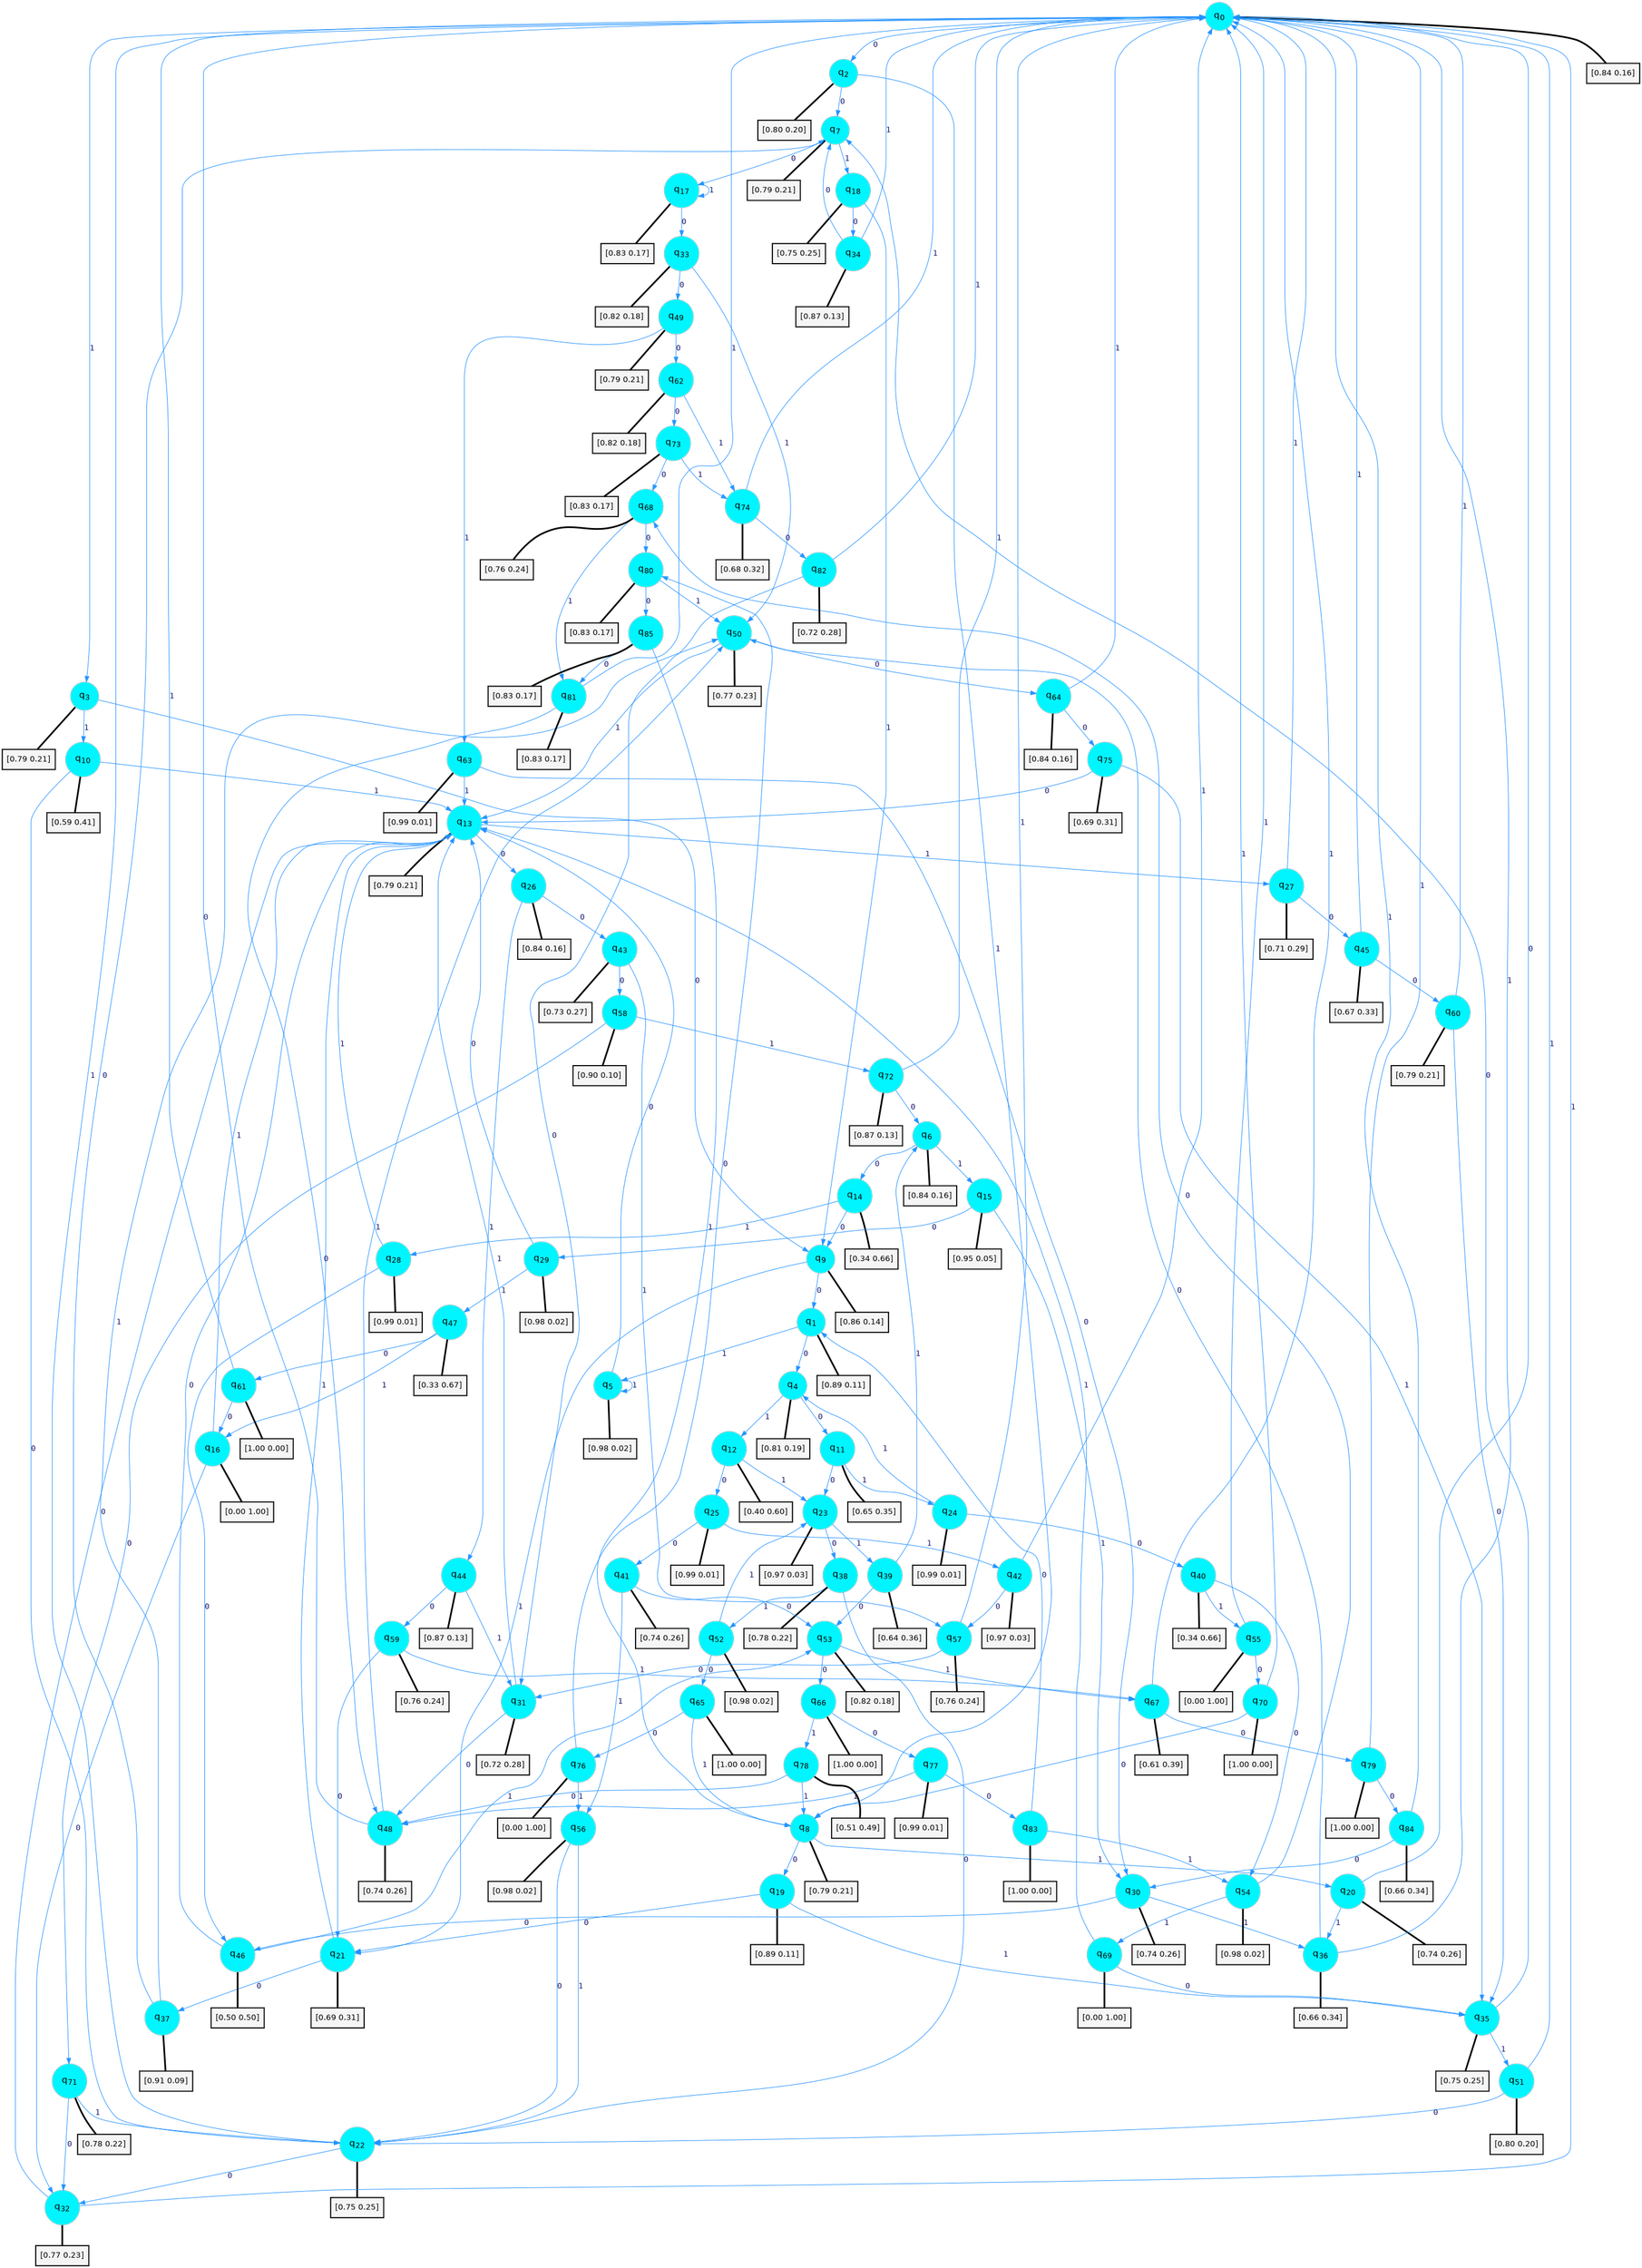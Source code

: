 digraph G {
graph [
bgcolor=transparent, dpi=300, rankdir=TD, size="40,25"];
node [
color=gray, fillcolor=turquoise1, fontcolor=black, fontname=Helvetica, fontsize=16, fontweight=bold, shape=circle, style=filled];
edge [
arrowsize=1, color=dodgerblue1, fontcolor=midnightblue, fontname=courier, fontweight=bold, penwidth=1, style=solid, weight=20];
0[label=<q<SUB>0</SUB>>];
1[label=<q<SUB>1</SUB>>];
2[label=<q<SUB>2</SUB>>];
3[label=<q<SUB>3</SUB>>];
4[label=<q<SUB>4</SUB>>];
5[label=<q<SUB>5</SUB>>];
6[label=<q<SUB>6</SUB>>];
7[label=<q<SUB>7</SUB>>];
8[label=<q<SUB>8</SUB>>];
9[label=<q<SUB>9</SUB>>];
10[label=<q<SUB>10</SUB>>];
11[label=<q<SUB>11</SUB>>];
12[label=<q<SUB>12</SUB>>];
13[label=<q<SUB>13</SUB>>];
14[label=<q<SUB>14</SUB>>];
15[label=<q<SUB>15</SUB>>];
16[label=<q<SUB>16</SUB>>];
17[label=<q<SUB>17</SUB>>];
18[label=<q<SUB>18</SUB>>];
19[label=<q<SUB>19</SUB>>];
20[label=<q<SUB>20</SUB>>];
21[label=<q<SUB>21</SUB>>];
22[label=<q<SUB>22</SUB>>];
23[label=<q<SUB>23</SUB>>];
24[label=<q<SUB>24</SUB>>];
25[label=<q<SUB>25</SUB>>];
26[label=<q<SUB>26</SUB>>];
27[label=<q<SUB>27</SUB>>];
28[label=<q<SUB>28</SUB>>];
29[label=<q<SUB>29</SUB>>];
30[label=<q<SUB>30</SUB>>];
31[label=<q<SUB>31</SUB>>];
32[label=<q<SUB>32</SUB>>];
33[label=<q<SUB>33</SUB>>];
34[label=<q<SUB>34</SUB>>];
35[label=<q<SUB>35</SUB>>];
36[label=<q<SUB>36</SUB>>];
37[label=<q<SUB>37</SUB>>];
38[label=<q<SUB>38</SUB>>];
39[label=<q<SUB>39</SUB>>];
40[label=<q<SUB>40</SUB>>];
41[label=<q<SUB>41</SUB>>];
42[label=<q<SUB>42</SUB>>];
43[label=<q<SUB>43</SUB>>];
44[label=<q<SUB>44</SUB>>];
45[label=<q<SUB>45</SUB>>];
46[label=<q<SUB>46</SUB>>];
47[label=<q<SUB>47</SUB>>];
48[label=<q<SUB>48</SUB>>];
49[label=<q<SUB>49</SUB>>];
50[label=<q<SUB>50</SUB>>];
51[label=<q<SUB>51</SUB>>];
52[label=<q<SUB>52</SUB>>];
53[label=<q<SUB>53</SUB>>];
54[label=<q<SUB>54</SUB>>];
55[label=<q<SUB>55</SUB>>];
56[label=<q<SUB>56</SUB>>];
57[label=<q<SUB>57</SUB>>];
58[label=<q<SUB>58</SUB>>];
59[label=<q<SUB>59</SUB>>];
60[label=<q<SUB>60</SUB>>];
61[label=<q<SUB>61</SUB>>];
62[label=<q<SUB>62</SUB>>];
63[label=<q<SUB>63</SUB>>];
64[label=<q<SUB>64</SUB>>];
65[label=<q<SUB>65</SUB>>];
66[label=<q<SUB>66</SUB>>];
67[label=<q<SUB>67</SUB>>];
68[label=<q<SUB>68</SUB>>];
69[label=<q<SUB>69</SUB>>];
70[label=<q<SUB>70</SUB>>];
71[label=<q<SUB>71</SUB>>];
72[label=<q<SUB>72</SUB>>];
73[label=<q<SUB>73</SUB>>];
74[label=<q<SUB>74</SUB>>];
75[label=<q<SUB>75</SUB>>];
76[label=<q<SUB>76</SUB>>];
77[label=<q<SUB>77</SUB>>];
78[label=<q<SUB>78</SUB>>];
79[label=<q<SUB>79</SUB>>];
80[label=<q<SUB>80</SUB>>];
81[label=<q<SUB>81</SUB>>];
82[label=<q<SUB>82</SUB>>];
83[label=<q<SUB>83</SUB>>];
84[label=<q<SUB>84</SUB>>];
85[label=<q<SUB>85</SUB>>];
86[label="[0.84 0.16]", shape=box,fontcolor=black, fontname=Helvetica, fontsize=14, penwidth=2, fillcolor=whitesmoke,color=black];
87[label="[0.89 0.11]", shape=box,fontcolor=black, fontname=Helvetica, fontsize=14, penwidth=2, fillcolor=whitesmoke,color=black];
88[label="[0.80 0.20]", shape=box,fontcolor=black, fontname=Helvetica, fontsize=14, penwidth=2, fillcolor=whitesmoke,color=black];
89[label="[0.79 0.21]", shape=box,fontcolor=black, fontname=Helvetica, fontsize=14, penwidth=2, fillcolor=whitesmoke,color=black];
90[label="[0.81 0.19]", shape=box,fontcolor=black, fontname=Helvetica, fontsize=14, penwidth=2, fillcolor=whitesmoke,color=black];
91[label="[0.98 0.02]", shape=box,fontcolor=black, fontname=Helvetica, fontsize=14, penwidth=2, fillcolor=whitesmoke,color=black];
92[label="[0.84 0.16]", shape=box,fontcolor=black, fontname=Helvetica, fontsize=14, penwidth=2, fillcolor=whitesmoke,color=black];
93[label="[0.79 0.21]", shape=box,fontcolor=black, fontname=Helvetica, fontsize=14, penwidth=2, fillcolor=whitesmoke,color=black];
94[label="[0.79 0.21]", shape=box,fontcolor=black, fontname=Helvetica, fontsize=14, penwidth=2, fillcolor=whitesmoke,color=black];
95[label="[0.86 0.14]", shape=box,fontcolor=black, fontname=Helvetica, fontsize=14, penwidth=2, fillcolor=whitesmoke,color=black];
96[label="[0.59 0.41]", shape=box,fontcolor=black, fontname=Helvetica, fontsize=14, penwidth=2, fillcolor=whitesmoke,color=black];
97[label="[0.65 0.35]", shape=box,fontcolor=black, fontname=Helvetica, fontsize=14, penwidth=2, fillcolor=whitesmoke,color=black];
98[label="[0.40 0.60]", shape=box,fontcolor=black, fontname=Helvetica, fontsize=14, penwidth=2, fillcolor=whitesmoke,color=black];
99[label="[0.79 0.21]", shape=box,fontcolor=black, fontname=Helvetica, fontsize=14, penwidth=2, fillcolor=whitesmoke,color=black];
100[label="[0.34 0.66]", shape=box,fontcolor=black, fontname=Helvetica, fontsize=14, penwidth=2, fillcolor=whitesmoke,color=black];
101[label="[0.95 0.05]", shape=box,fontcolor=black, fontname=Helvetica, fontsize=14, penwidth=2, fillcolor=whitesmoke,color=black];
102[label="[0.00 1.00]", shape=box,fontcolor=black, fontname=Helvetica, fontsize=14, penwidth=2, fillcolor=whitesmoke,color=black];
103[label="[0.83 0.17]", shape=box,fontcolor=black, fontname=Helvetica, fontsize=14, penwidth=2, fillcolor=whitesmoke,color=black];
104[label="[0.75 0.25]", shape=box,fontcolor=black, fontname=Helvetica, fontsize=14, penwidth=2, fillcolor=whitesmoke,color=black];
105[label="[0.89 0.11]", shape=box,fontcolor=black, fontname=Helvetica, fontsize=14, penwidth=2, fillcolor=whitesmoke,color=black];
106[label="[0.74 0.26]", shape=box,fontcolor=black, fontname=Helvetica, fontsize=14, penwidth=2, fillcolor=whitesmoke,color=black];
107[label="[0.69 0.31]", shape=box,fontcolor=black, fontname=Helvetica, fontsize=14, penwidth=2, fillcolor=whitesmoke,color=black];
108[label="[0.75 0.25]", shape=box,fontcolor=black, fontname=Helvetica, fontsize=14, penwidth=2, fillcolor=whitesmoke,color=black];
109[label="[0.97 0.03]", shape=box,fontcolor=black, fontname=Helvetica, fontsize=14, penwidth=2, fillcolor=whitesmoke,color=black];
110[label="[0.99 0.01]", shape=box,fontcolor=black, fontname=Helvetica, fontsize=14, penwidth=2, fillcolor=whitesmoke,color=black];
111[label="[0.99 0.01]", shape=box,fontcolor=black, fontname=Helvetica, fontsize=14, penwidth=2, fillcolor=whitesmoke,color=black];
112[label="[0.84 0.16]", shape=box,fontcolor=black, fontname=Helvetica, fontsize=14, penwidth=2, fillcolor=whitesmoke,color=black];
113[label="[0.71 0.29]", shape=box,fontcolor=black, fontname=Helvetica, fontsize=14, penwidth=2, fillcolor=whitesmoke,color=black];
114[label="[0.99 0.01]", shape=box,fontcolor=black, fontname=Helvetica, fontsize=14, penwidth=2, fillcolor=whitesmoke,color=black];
115[label="[0.98 0.02]", shape=box,fontcolor=black, fontname=Helvetica, fontsize=14, penwidth=2, fillcolor=whitesmoke,color=black];
116[label="[0.74 0.26]", shape=box,fontcolor=black, fontname=Helvetica, fontsize=14, penwidth=2, fillcolor=whitesmoke,color=black];
117[label="[0.72 0.28]", shape=box,fontcolor=black, fontname=Helvetica, fontsize=14, penwidth=2, fillcolor=whitesmoke,color=black];
118[label="[0.77 0.23]", shape=box,fontcolor=black, fontname=Helvetica, fontsize=14, penwidth=2, fillcolor=whitesmoke,color=black];
119[label="[0.82 0.18]", shape=box,fontcolor=black, fontname=Helvetica, fontsize=14, penwidth=2, fillcolor=whitesmoke,color=black];
120[label="[0.87 0.13]", shape=box,fontcolor=black, fontname=Helvetica, fontsize=14, penwidth=2, fillcolor=whitesmoke,color=black];
121[label="[0.75 0.25]", shape=box,fontcolor=black, fontname=Helvetica, fontsize=14, penwidth=2, fillcolor=whitesmoke,color=black];
122[label="[0.66 0.34]", shape=box,fontcolor=black, fontname=Helvetica, fontsize=14, penwidth=2, fillcolor=whitesmoke,color=black];
123[label="[0.91 0.09]", shape=box,fontcolor=black, fontname=Helvetica, fontsize=14, penwidth=2, fillcolor=whitesmoke,color=black];
124[label="[0.78 0.22]", shape=box,fontcolor=black, fontname=Helvetica, fontsize=14, penwidth=2, fillcolor=whitesmoke,color=black];
125[label="[0.64 0.36]", shape=box,fontcolor=black, fontname=Helvetica, fontsize=14, penwidth=2, fillcolor=whitesmoke,color=black];
126[label="[0.34 0.66]", shape=box,fontcolor=black, fontname=Helvetica, fontsize=14, penwidth=2, fillcolor=whitesmoke,color=black];
127[label="[0.74 0.26]", shape=box,fontcolor=black, fontname=Helvetica, fontsize=14, penwidth=2, fillcolor=whitesmoke,color=black];
128[label="[0.97 0.03]", shape=box,fontcolor=black, fontname=Helvetica, fontsize=14, penwidth=2, fillcolor=whitesmoke,color=black];
129[label="[0.73 0.27]", shape=box,fontcolor=black, fontname=Helvetica, fontsize=14, penwidth=2, fillcolor=whitesmoke,color=black];
130[label="[0.87 0.13]", shape=box,fontcolor=black, fontname=Helvetica, fontsize=14, penwidth=2, fillcolor=whitesmoke,color=black];
131[label="[0.67 0.33]", shape=box,fontcolor=black, fontname=Helvetica, fontsize=14, penwidth=2, fillcolor=whitesmoke,color=black];
132[label="[0.50 0.50]", shape=box,fontcolor=black, fontname=Helvetica, fontsize=14, penwidth=2, fillcolor=whitesmoke,color=black];
133[label="[0.33 0.67]", shape=box,fontcolor=black, fontname=Helvetica, fontsize=14, penwidth=2, fillcolor=whitesmoke,color=black];
134[label="[0.74 0.26]", shape=box,fontcolor=black, fontname=Helvetica, fontsize=14, penwidth=2, fillcolor=whitesmoke,color=black];
135[label="[0.79 0.21]", shape=box,fontcolor=black, fontname=Helvetica, fontsize=14, penwidth=2, fillcolor=whitesmoke,color=black];
136[label="[0.77 0.23]", shape=box,fontcolor=black, fontname=Helvetica, fontsize=14, penwidth=2, fillcolor=whitesmoke,color=black];
137[label="[0.80 0.20]", shape=box,fontcolor=black, fontname=Helvetica, fontsize=14, penwidth=2, fillcolor=whitesmoke,color=black];
138[label="[0.98 0.02]", shape=box,fontcolor=black, fontname=Helvetica, fontsize=14, penwidth=2, fillcolor=whitesmoke,color=black];
139[label="[0.82 0.18]", shape=box,fontcolor=black, fontname=Helvetica, fontsize=14, penwidth=2, fillcolor=whitesmoke,color=black];
140[label="[0.98 0.02]", shape=box,fontcolor=black, fontname=Helvetica, fontsize=14, penwidth=2, fillcolor=whitesmoke,color=black];
141[label="[0.00 1.00]", shape=box,fontcolor=black, fontname=Helvetica, fontsize=14, penwidth=2, fillcolor=whitesmoke,color=black];
142[label="[0.98 0.02]", shape=box,fontcolor=black, fontname=Helvetica, fontsize=14, penwidth=2, fillcolor=whitesmoke,color=black];
143[label="[0.76 0.24]", shape=box,fontcolor=black, fontname=Helvetica, fontsize=14, penwidth=2, fillcolor=whitesmoke,color=black];
144[label="[0.90 0.10]", shape=box,fontcolor=black, fontname=Helvetica, fontsize=14, penwidth=2, fillcolor=whitesmoke,color=black];
145[label="[0.76 0.24]", shape=box,fontcolor=black, fontname=Helvetica, fontsize=14, penwidth=2, fillcolor=whitesmoke,color=black];
146[label="[0.79 0.21]", shape=box,fontcolor=black, fontname=Helvetica, fontsize=14, penwidth=2, fillcolor=whitesmoke,color=black];
147[label="[1.00 0.00]", shape=box,fontcolor=black, fontname=Helvetica, fontsize=14, penwidth=2, fillcolor=whitesmoke,color=black];
148[label="[0.82 0.18]", shape=box,fontcolor=black, fontname=Helvetica, fontsize=14, penwidth=2, fillcolor=whitesmoke,color=black];
149[label="[0.99 0.01]", shape=box,fontcolor=black, fontname=Helvetica, fontsize=14, penwidth=2, fillcolor=whitesmoke,color=black];
150[label="[0.84 0.16]", shape=box,fontcolor=black, fontname=Helvetica, fontsize=14, penwidth=2, fillcolor=whitesmoke,color=black];
151[label="[1.00 0.00]", shape=box,fontcolor=black, fontname=Helvetica, fontsize=14, penwidth=2, fillcolor=whitesmoke,color=black];
152[label="[1.00 0.00]", shape=box,fontcolor=black, fontname=Helvetica, fontsize=14, penwidth=2, fillcolor=whitesmoke,color=black];
153[label="[0.61 0.39]", shape=box,fontcolor=black, fontname=Helvetica, fontsize=14, penwidth=2, fillcolor=whitesmoke,color=black];
154[label="[0.76 0.24]", shape=box,fontcolor=black, fontname=Helvetica, fontsize=14, penwidth=2, fillcolor=whitesmoke,color=black];
155[label="[0.00 1.00]", shape=box,fontcolor=black, fontname=Helvetica, fontsize=14, penwidth=2, fillcolor=whitesmoke,color=black];
156[label="[1.00 0.00]", shape=box,fontcolor=black, fontname=Helvetica, fontsize=14, penwidth=2, fillcolor=whitesmoke,color=black];
157[label="[0.78 0.22]", shape=box,fontcolor=black, fontname=Helvetica, fontsize=14, penwidth=2, fillcolor=whitesmoke,color=black];
158[label="[0.87 0.13]", shape=box,fontcolor=black, fontname=Helvetica, fontsize=14, penwidth=2, fillcolor=whitesmoke,color=black];
159[label="[0.83 0.17]", shape=box,fontcolor=black, fontname=Helvetica, fontsize=14, penwidth=2, fillcolor=whitesmoke,color=black];
160[label="[0.68 0.32]", shape=box,fontcolor=black, fontname=Helvetica, fontsize=14, penwidth=2, fillcolor=whitesmoke,color=black];
161[label="[0.69 0.31]", shape=box,fontcolor=black, fontname=Helvetica, fontsize=14, penwidth=2, fillcolor=whitesmoke,color=black];
162[label="[0.00 1.00]", shape=box,fontcolor=black, fontname=Helvetica, fontsize=14, penwidth=2, fillcolor=whitesmoke,color=black];
163[label="[0.99 0.01]", shape=box,fontcolor=black, fontname=Helvetica, fontsize=14, penwidth=2, fillcolor=whitesmoke,color=black];
164[label="[0.51 0.49]", shape=box,fontcolor=black, fontname=Helvetica, fontsize=14, penwidth=2, fillcolor=whitesmoke,color=black];
165[label="[1.00 0.00]", shape=box,fontcolor=black, fontname=Helvetica, fontsize=14, penwidth=2, fillcolor=whitesmoke,color=black];
166[label="[0.83 0.17]", shape=box,fontcolor=black, fontname=Helvetica, fontsize=14, penwidth=2, fillcolor=whitesmoke,color=black];
167[label="[0.83 0.17]", shape=box,fontcolor=black, fontname=Helvetica, fontsize=14, penwidth=2, fillcolor=whitesmoke,color=black];
168[label="[0.72 0.28]", shape=box,fontcolor=black, fontname=Helvetica, fontsize=14, penwidth=2, fillcolor=whitesmoke,color=black];
169[label="[1.00 0.00]", shape=box,fontcolor=black, fontname=Helvetica, fontsize=14, penwidth=2, fillcolor=whitesmoke,color=black];
170[label="[0.66 0.34]", shape=box,fontcolor=black, fontname=Helvetica, fontsize=14, penwidth=2, fillcolor=whitesmoke,color=black];
171[label="[0.83 0.17]", shape=box,fontcolor=black, fontname=Helvetica, fontsize=14, penwidth=2, fillcolor=whitesmoke,color=black];
0->2 [label=0];
0->3 [label=1];
0->86 [arrowhead=none, penwidth=3,color=black];
1->4 [label=0];
1->5 [label=1];
1->87 [arrowhead=none, penwidth=3,color=black];
2->7 [label=0];
2->8 [label=1];
2->88 [arrowhead=none, penwidth=3,color=black];
3->9 [label=0];
3->10 [label=1];
3->89 [arrowhead=none, penwidth=3,color=black];
4->11 [label=0];
4->12 [label=1];
4->90 [arrowhead=none, penwidth=3,color=black];
5->13 [label=0];
5->5 [label=1];
5->91 [arrowhead=none, penwidth=3,color=black];
6->14 [label=0];
6->15 [label=1];
6->92 [arrowhead=none, penwidth=3,color=black];
7->17 [label=0];
7->18 [label=1];
7->93 [arrowhead=none, penwidth=3,color=black];
8->19 [label=0];
8->20 [label=1];
8->94 [arrowhead=none, penwidth=3,color=black];
9->1 [label=0];
9->21 [label=1];
9->95 [arrowhead=none, penwidth=3,color=black];
10->22 [label=0];
10->13 [label=1];
10->96 [arrowhead=none, penwidth=3,color=black];
11->23 [label=0];
11->24 [label=1];
11->97 [arrowhead=none, penwidth=3,color=black];
12->25 [label=0];
12->23 [label=1];
12->98 [arrowhead=none, penwidth=3,color=black];
13->26 [label=0];
13->27 [label=1];
13->99 [arrowhead=none, penwidth=3,color=black];
14->9 [label=0];
14->28 [label=1];
14->100 [arrowhead=none, penwidth=3,color=black];
15->29 [label=0];
15->30 [label=1];
15->101 [arrowhead=none, penwidth=3,color=black];
16->32 [label=0];
16->13 [label=1];
16->102 [arrowhead=none, penwidth=3,color=black];
17->33 [label=0];
17->17 [label=1];
17->103 [arrowhead=none, penwidth=3,color=black];
18->34 [label=0];
18->9 [label=1];
18->104 [arrowhead=none, penwidth=3,color=black];
19->21 [label=0];
19->35 [label=1];
19->105 [arrowhead=none, penwidth=3,color=black];
20->0 [label=0];
20->36 [label=1];
20->106 [arrowhead=none, penwidth=3,color=black];
21->37 [label=0];
21->13 [label=1];
21->107 [arrowhead=none, penwidth=3,color=black];
22->32 [label=0];
22->0 [label=1];
22->108 [arrowhead=none, penwidth=3,color=black];
23->38 [label=0];
23->39 [label=1];
23->109 [arrowhead=none, penwidth=3,color=black];
24->40 [label=0];
24->4 [label=1];
24->110 [arrowhead=none, penwidth=3,color=black];
25->41 [label=0];
25->42 [label=1];
25->111 [arrowhead=none, penwidth=3,color=black];
26->43 [label=0];
26->44 [label=1];
26->112 [arrowhead=none, penwidth=3,color=black];
27->45 [label=0];
27->0 [label=1];
27->113 [arrowhead=none, penwidth=3,color=black];
28->46 [label=0];
28->13 [label=1];
28->114 [arrowhead=none, penwidth=3,color=black];
29->13 [label=0];
29->47 [label=1];
29->115 [arrowhead=none, penwidth=3,color=black];
30->46 [label=0];
30->36 [label=1];
30->116 [arrowhead=none, penwidth=3,color=black];
31->48 [label=0];
31->13 [label=1];
31->117 [arrowhead=none, penwidth=3,color=black];
32->13 [label=0];
32->0 [label=1];
32->118 [arrowhead=none, penwidth=3,color=black];
33->49 [label=0];
33->50 [label=1];
33->119 [arrowhead=none, penwidth=3,color=black];
34->7 [label=0];
34->0 [label=1];
34->120 [arrowhead=none, penwidth=3,color=black];
35->7 [label=0];
35->51 [label=1];
35->121 [arrowhead=none, penwidth=3,color=black];
36->50 [label=0];
36->0 [label=1];
36->122 [arrowhead=none, penwidth=3,color=black];
37->7 [label=0];
37->50 [label=1];
37->123 [arrowhead=none, penwidth=3,color=black];
38->22 [label=0];
38->52 [label=1];
38->124 [arrowhead=none, penwidth=3,color=black];
39->53 [label=0];
39->6 [label=1];
39->125 [arrowhead=none, penwidth=3,color=black];
40->54 [label=0];
40->55 [label=1];
40->126 [arrowhead=none, penwidth=3,color=black];
41->53 [label=0];
41->56 [label=1];
41->127 [arrowhead=none, penwidth=3,color=black];
42->57 [label=0];
42->0 [label=1];
42->128 [arrowhead=none, penwidth=3,color=black];
43->58 [label=0];
43->57 [label=1];
43->129 [arrowhead=none, penwidth=3,color=black];
44->59 [label=0];
44->31 [label=1];
44->130 [arrowhead=none, penwidth=3,color=black];
45->60 [label=0];
45->0 [label=1];
45->131 [arrowhead=none, penwidth=3,color=black];
46->13 [label=0];
46->53 [label=1];
46->132 [arrowhead=none, penwidth=3,color=black];
47->61 [label=0];
47->16 [label=1];
47->133 [arrowhead=none, penwidth=3,color=black];
48->0 [label=0];
48->50 [label=1];
48->134 [arrowhead=none, penwidth=3,color=black];
49->62 [label=0];
49->63 [label=1];
49->135 [arrowhead=none, penwidth=3,color=black];
50->64 [label=0];
50->13 [label=1];
50->136 [arrowhead=none, penwidth=3,color=black];
51->22 [label=0];
51->0 [label=1];
51->137 [arrowhead=none, penwidth=3,color=black];
52->65 [label=0];
52->23 [label=1];
52->138 [arrowhead=none, penwidth=3,color=black];
53->66 [label=0];
53->67 [label=1];
53->139 [arrowhead=none, penwidth=3,color=black];
54->68 [label=0];
54->69 [label=1];
54->140 [arrowhead=none, penwidth=3,color=black];
55->70 [label=0];
55->0 [label=1];
55->141 [arrowhead=none, penwidth=3,color=black];
56->22 [label=0];
56->22 [label=1];
56->142 [arrowhead=none, penwidth=3,color=black];
57->31 [label=0];
57->0 [label=1];
57->143 [arrowhead=none, penwidth=3,color=black];
58->71 [label=0];
58->72 [label=1];
58->144 [arrowhead=none, penwidth=3,color=black];
59->21 [label=0];
59->67 [label=1];
59->145 [arrowhead=none, penwidth=3,color=black];
60->35 [label=0];
60->0 [label=1];
60->146 [arrowhead=none, penwidth=3,color=black];
61->16 [label=0];
61->0 [label=1];
61->147 [arrowhead=none, penwidth=3,color=black];
62->73 [label=0];
62->74 [label=1];
62->148 [arrowhead=none, penwidth=3,color=black];
63->30 [label=0];
63->13 [label=1];
63->149 [arrowhead=none, penwidth=3,color=black];
64->75 [label=0];
64->0 [label=1];
64->150 [arrowhead=none, penwidth=3,color=black];
65->76 [label=0];
65->8 [label=1];
65->151 [arrowhead=none, penwidth=3,color=black];
66->77 [label=0];
66->78 [label=1];
66->152 [arrowhead=none, penwidth=3,color=black];
67->79 [label=0];
67->0 [label=1];
67->153 [arrowhead=none, penwidth=3,color=black];
68->80 [label=0];
68->81 [label=1];
68->154 [arrowhead=none, penwidth=3,color=black];
69->35 [label=0];
69->13 [label=1];
69->155 [arrowhead=none, penwidth=3,color=black];
70->8 [label=0];
70->0 [label=1];
70->156 [arrowhead=none, penwidth=3,color=black];
71->32 [label=0];
71->22 [label=1];
71->157 [arrowhead=none, penwidth=3,color=black];
72->6 [label=0];
72->0 [label=1];
72->158 [arrowhead=none, penwidth=3,color=black];
73->68 [label=0];
73->74 [label=1];
73->159 [arrowhead=none, penwidth=3,color=black];
74->82 [label=0];
74->0 [label=1];
74->160 [arrowhead=none, penwidth=3,color=black];
75->13 [label=0];
75->35 [label=1];
75->161 [arrowhead=none, penwidth=3,color=black];
76->80 [label=0];
76->56 [label=1];
76->162 [arrowhead=none, penwidth=3,color=black];
77->83 [label=0];
77->48 [label=1];
77->163 [arrowhead=none, penwidth=3,color=black];
78->48 [label=0];
78->8 [label=1];
78->164 [arrowhead=none, penwidth=3,color=black];
79->84 [label=0];
79->0 [label=1];
79->165 [arrowhead=none, penwidth=3,color=black];
80->85 [label=0];
80->50 [label=1];
80->166 [arrowhead=none, penwidth=3,color=black];
81->48 [label=0];
81->0 [label=1];
81->167 [arrowhead=none, penwidth=3,color=black];
82->31 [label=0];
82->0 [label=1];
82->168 [arrowhead=none, penwidth=3,color=black];
83->1 [label=0];
83->54 [label=1];
83->169 [arrowhead=none, penwidth=3,color=black];
84->30 [label=0];
84->0 [label=1];
84->170 [arrowhead=none, penwidth=3,color=black];
85->81 [label=0];
85->8 [label=1];
85->171 [arrowhead=none, penwidth=3,color=black];
}
